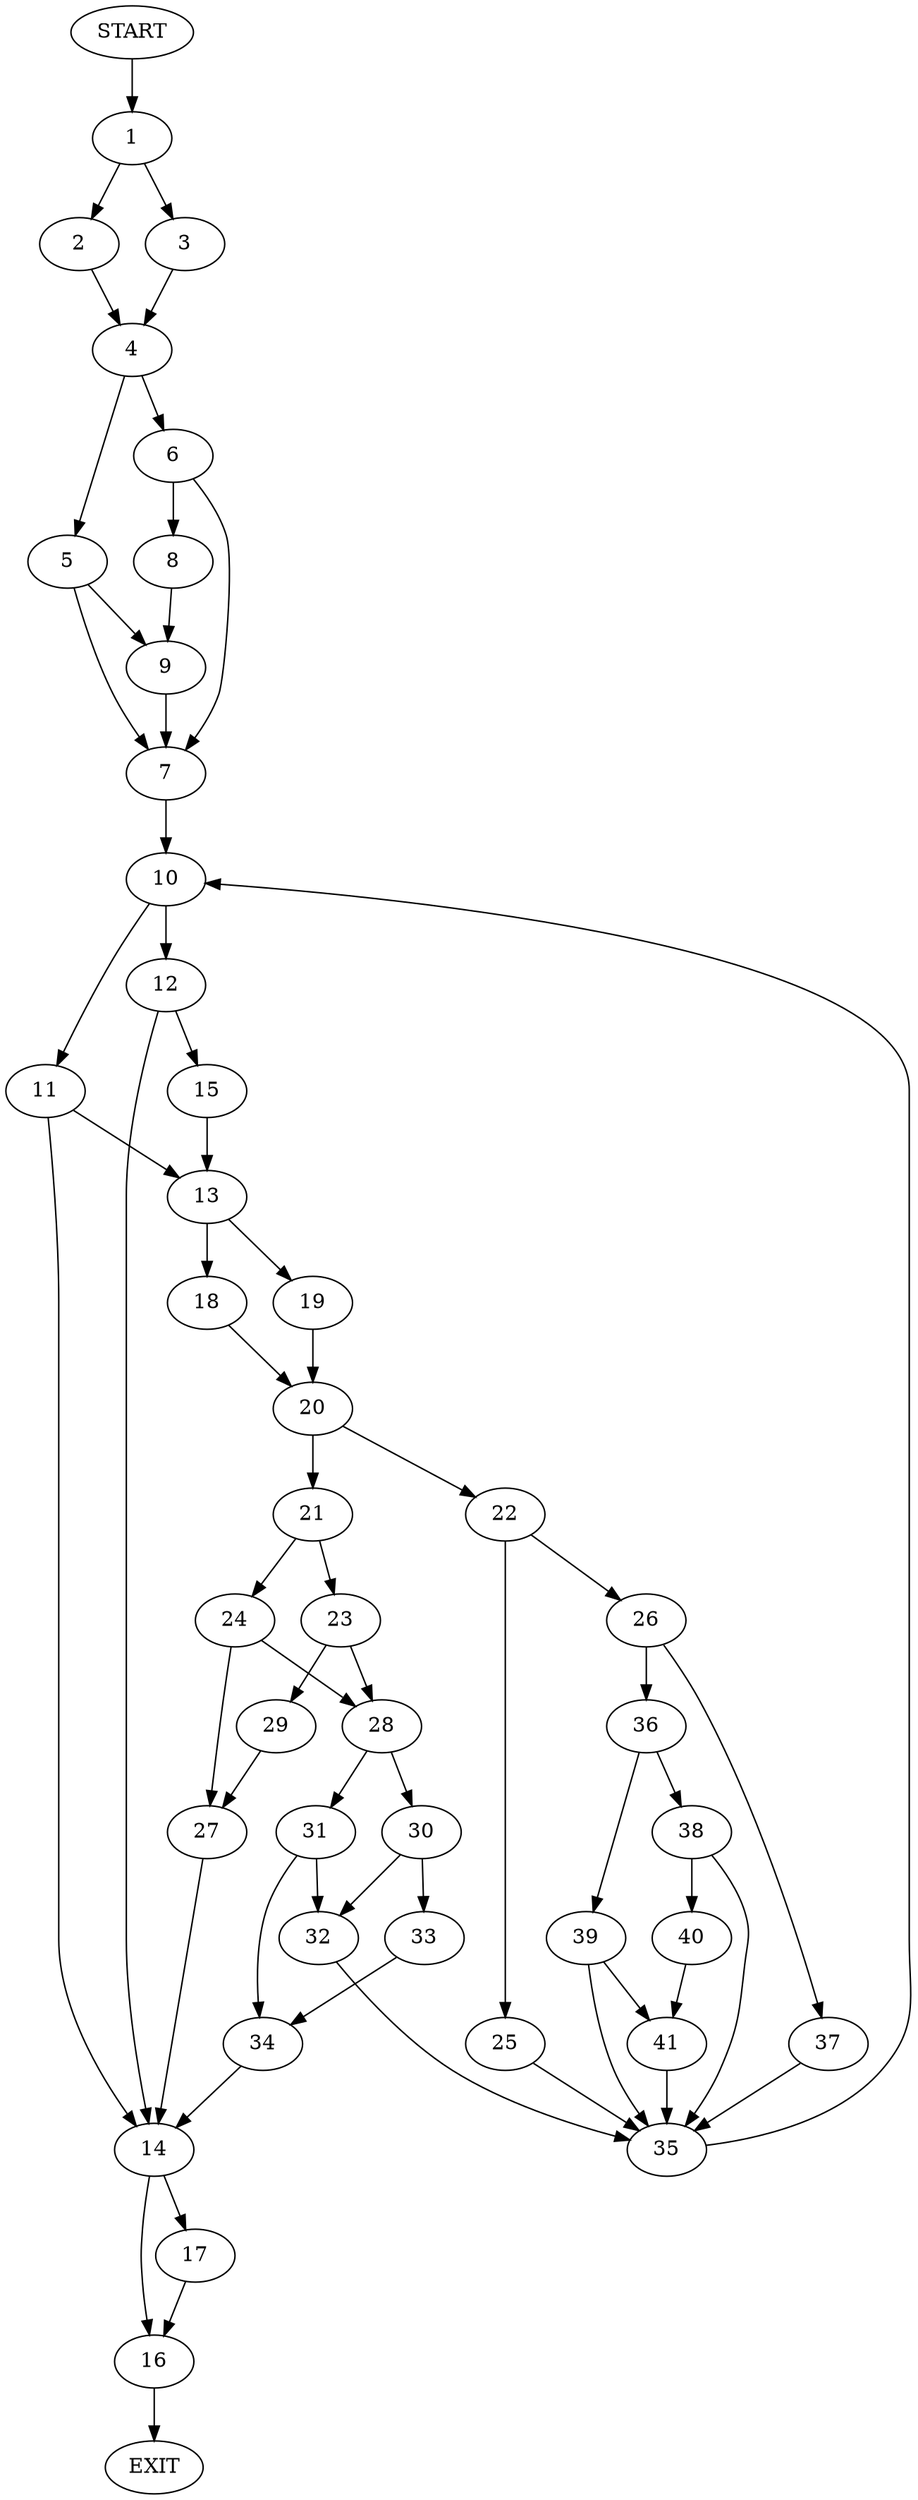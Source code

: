 digraph {
0 [label="START"]
42 [label="EXIT"]
0 -> 1
1 -> 2
1 -> 3
2 -> 4
3 -> 4
4 -> 5
4 -> 6
6 -> 7
6 -> 8
5 -> 7
5 -> 9
7 -> 10
8 -> 9
9 -> 7
10 -> 11
10 -> 12
11 -> 13
11 -> 14
12 -> 15
12 -> 14
14 -> 16
14 -> 17
15 -> 13
13 -> 18
13 -> 19
18 -> 20
19 -> 20
20 -> 21
20 -> 22
21 -> 23
21 -> 24
22 -> 25
22 -> 26
24 -> 27
24 -> 28
23 -> 28
23 -> 29
29 -> 27
28 -> 30
28 -> 31
27 -> 14
30 -> 32
30 -> 33
31 -> 32
31 -> 34
32 -> 35
33 -> 34
34 -> 14
35 -> 10
25 -> 35
26 -> 36
26 -> 37
36 -> 38
36 -> 39
37 -> 35
38 -> 35
38 -> 40
39 -> 35
39 -> 41
40 -> 41
41 -> 35
16 -> 42
17 -> 16
}

